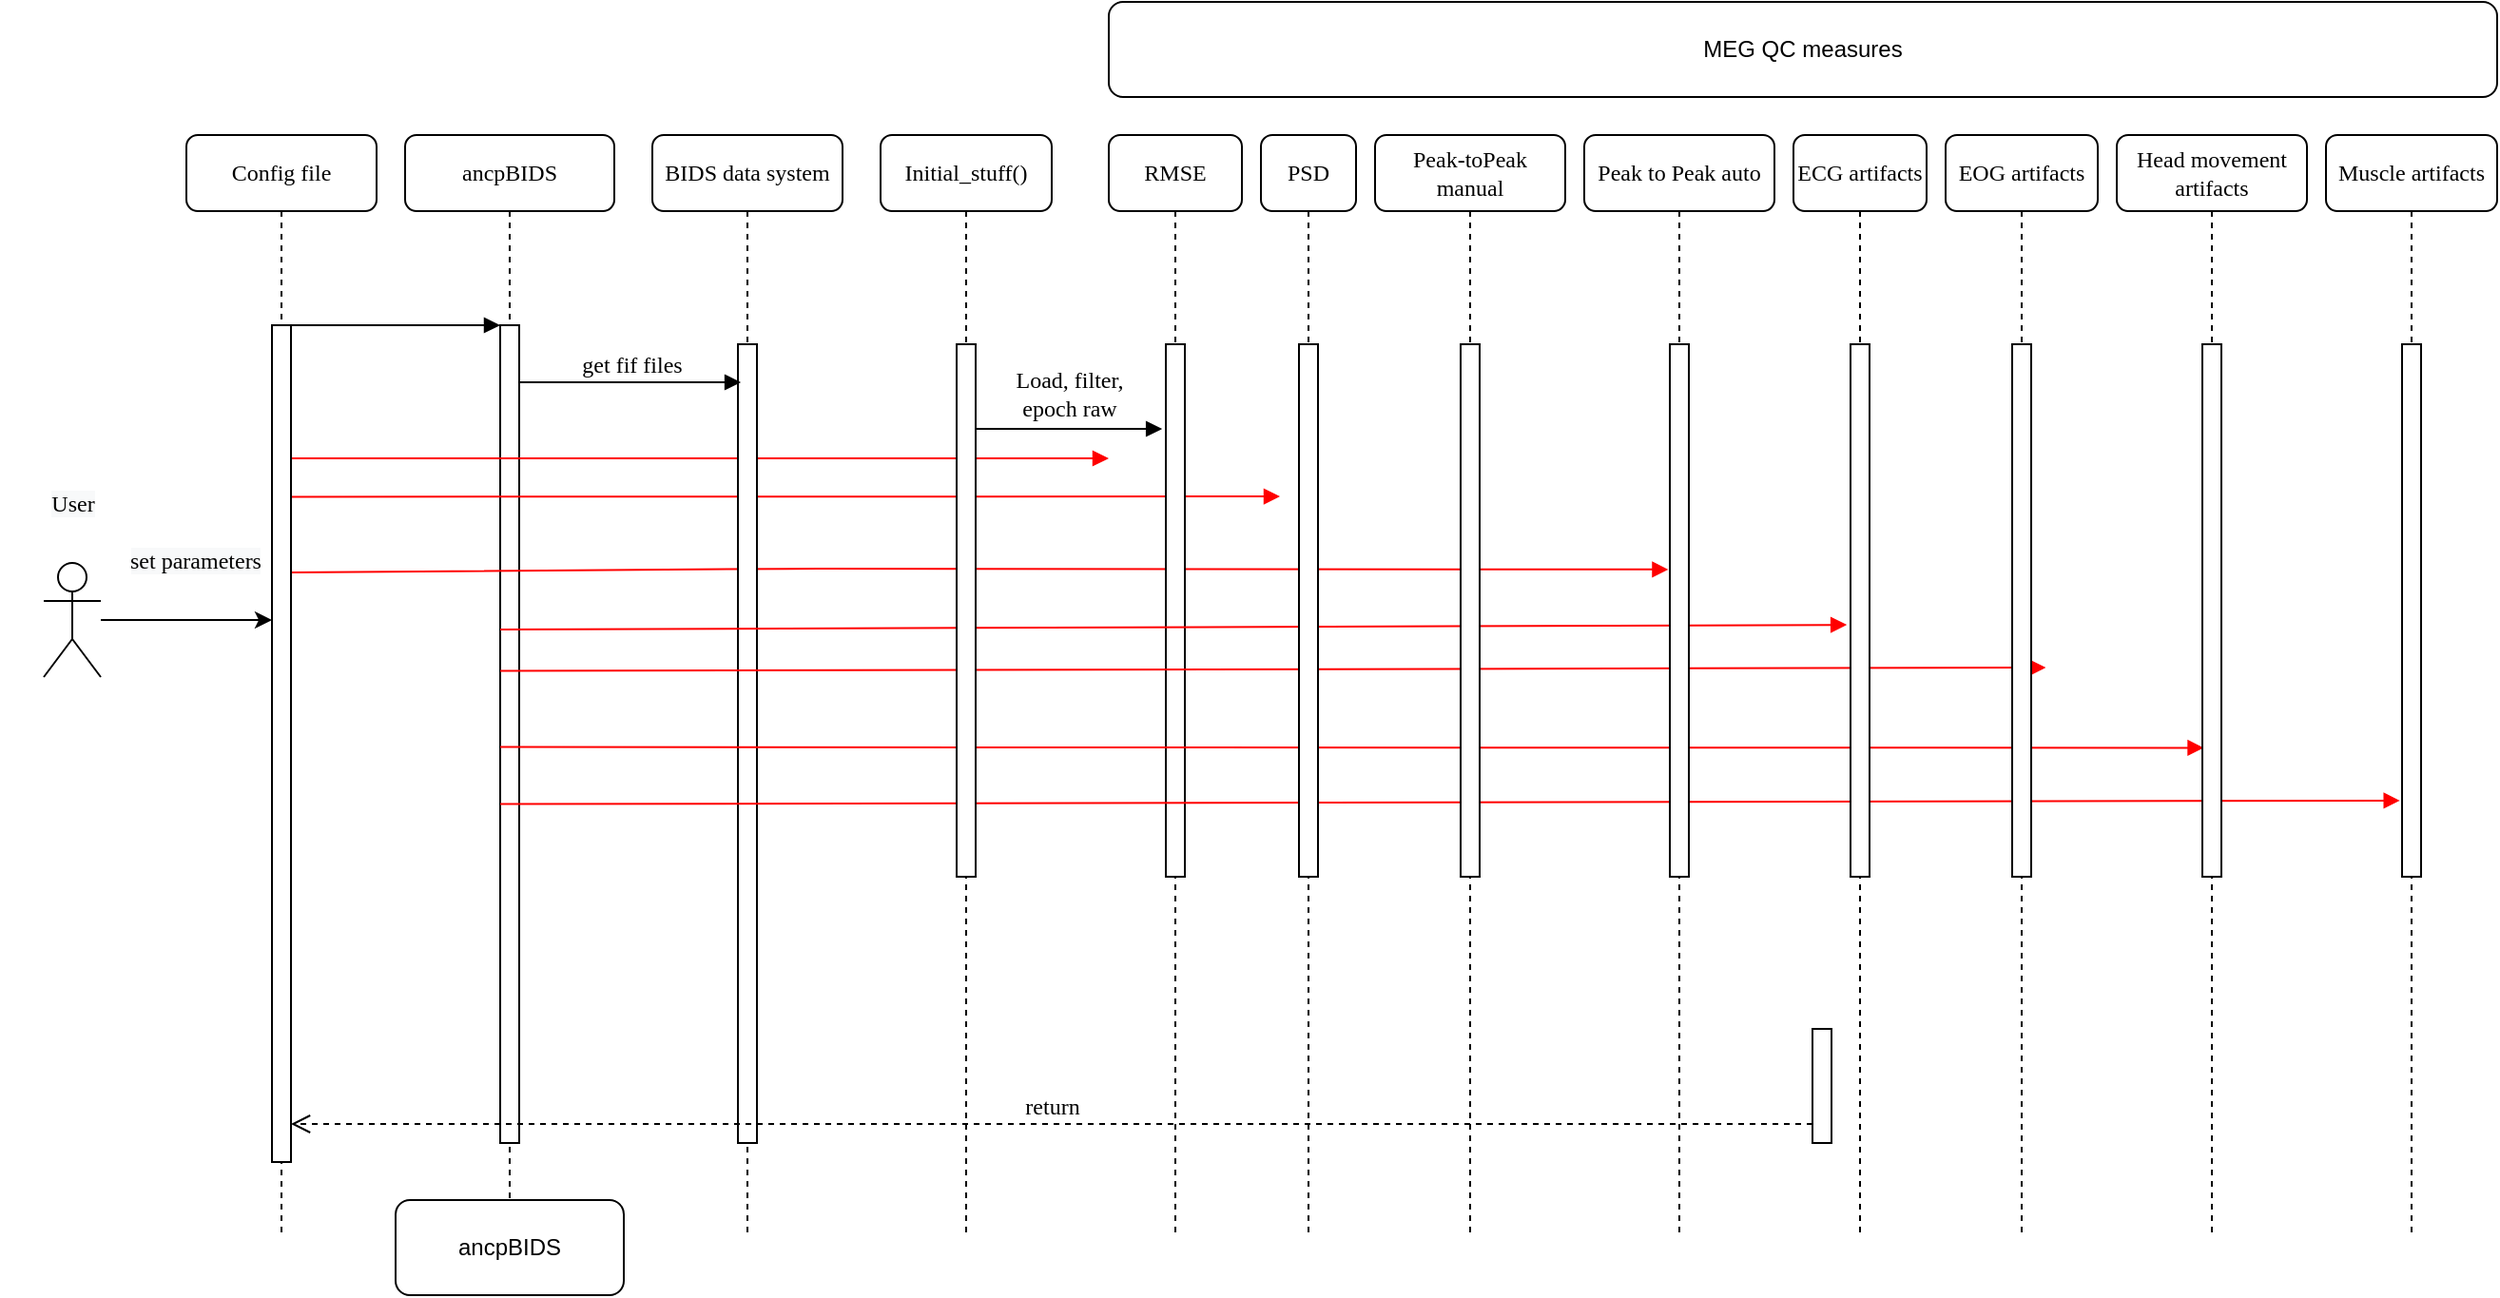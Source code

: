 <mxfile version="20.3.0" type="device"><diagram name="Page-1" id="13e1069c-82ec-6db2-03f1-153e76fe0fe0"><mxGraphModel dx="2655" dy="1034" grid="1" gridSize="10" guides="1" tooltips="1" connect="1" arrows="1" fold="1" page="0" pageScale="1" pageWidth="1100" pageHeight="850" background="none" math="0" shadow="0"><root><mxCell id="0"/><mxCell id="1" parent="0"/><mxCell id="7baba1c4bc27f4b0-2" value="ancpBIDS" style="shape=umlLifeline;perimeter=lifelinePerimeter;whiteSpace=wrap;html=1;container=1;collapsible=0;recursiveResize=0;outlineConnect=0;rounded=1;shadow=0;comic=0;labelBackgroundColor=none;strokeWidth=1;fontFamily=Verdana;fontSize=12;align=center;" parent="1" vertex="1"><mxGeometry x="-950" y="130" width="110" height="600" as="geometry"/></mxCell><mxCell id="7baba1c4bc27f4b0-10" value="" style="html=1;points=[];perimeter=orthogonalPerimeter;rounded=0;shadow=0;comic=0;labelBackgroundColor=none;strokeWidth=1;fontFamily=Verdana;fontSize=12;align=center;" parent="7baba1c4bc27f4b0-2" vertex="1"><mxGeometry x="50" y="100" width="10" height="430" as="geometry"/></mxCell><mxCell id="UKUvKH_YLJrcoMFSt9em-2" value="ancpBIDS" style="rounded=1;whiteSpace=wrap;html=1;" vertex="1" parent="7baba1c4bc27f4b0-2"><mxGeometry x="-5" y="560" width="120" height="50" as="geometry"/></mxCell><mxCell id="UKUvKH_YLJrcoMFSt9em-32" value="" style="html=1;verticalAlign=bottom;endArrow=block;entryX=0;entryY=0;labelBackgroundColor=none;fontFamily=Verdana;fontSize=12;strokeColor=#FF0000;" edge="1" parent="7baba1c4bc27f4b0-2"><mxGeometry relative="1" as="geometry"><mxPoint x="-60" y="170.0" as="sourcePoint"/><mxPoint x="370" y="170.0" as="targetPoint"/></mxGeometry></mxCell><mxCell id="7baba1c4bc27f4b0-3" value="BIDS data system" style="shape=umlLifeline;perimeter=lifelinePerimeter;whiteSpace=wrap;html=1;container=1;collapsible=0;recursiveResize=0;outlineConnect=0;rounded=1;shadow=0;comic=0;labelBackgroundColor=none;strokeWidth=1;fontFamily=Verdana;fontSize=12;align=center;" parent="1" vertex="1"><mxGeometry x="-820" y="130" width="100" height="580" as="geometry"/></mxCell><mxCell id="UKUvKH_YLJrcoMFSt9em-33" value="" style="html=1;verticalAlign=bottom;endArrow=block;labelBackgroundColor=none;fontFamily=Verdana;fontSize=12;strokeColor=#FF0000;" edge="1" parent="7baba1c4bc27f4b0-3"><mxGeometry relative="1" as="geometry"><mxPoint x="-190" y="190.23" as="sourcePoint"/><mxPoint x="330" y="190" as="targetPoint"/></mxGeometry></mxCell><mxCell id="UKUvKH_YLJrcoMFSt9em-35" value="" style="html=1;verticalAlign=bottom;endArrow=block;labelBackgroundColor=none;fontFamily=Verdana;fontSize=12;entryX=-0.077;entryY=0.423;entryDx=0;entryDy=0;entryPerimeter=0;strokeColor=#FF0000;" edge="1" parent="7baba1c4bc27f4b0-3" target="UKUvKH_YLJrcoMFSt9em-15"><mxGeometry relative="1" as="geometry"><mxPoint x="-190" y="230.0" as="sourcePoint"/><mxPoint x="240" y="230.0" as="targetPoint"/><Array as="points"><mxPoint x="80" y="228"/></Array></mxGeometry></mxCell><mxCell id="7baba1c4bc27f4b0-13" value="" style="html=1;points=[];perimeter=orthogonalPerimeter;rounded=0;shadow=0;comic=0;labelBackgroundColor=none;strokeWidth=1;fontFamily=Verdana;fontSize=12;align=center;" parent="7baba1c4bc27f4b0-3" vertex="1"><mxGeometry x="45" y="110" width="10" height="420" as="geometry"/></mxCell><mxCell id="7baba1c4bc27f4b0-8" value="Config file" style="shape=umlLifeline;perimeter=lifelinePerimeter;whiteSpace=wrap;html=1;container=1;collapsible=0;recursiveResize=0;outlineConnect=0;rounded=1;shadow=0;comic=0;labelBackgroundColor=none;strokeWidth=1;fontFamily=Verdana;fontSize=12;align=center;" parent="1" vertex="1"><mxGeometry x="-1065" y="130" width="100" height="580" as="geometry"/></mxCell><mxCell id="7baba1c4bc27f4b0-4" value="RMSE" style="shape=umlLifeline;perimeter=lifelinePerimeter;whiteSpace=wrap;html=1;container=1;collapsible=0;recursiveResize=0;outlineConnect=0;rounded=1;shadow=0;comic=0;labelBackgroundColor=none;strokeWidth=1;fontFamily=Verdana;fontSize=12;align=center;" parent="1" vertex="1"><mxGeometry x="-580" y="130" width="70" height="580" as="geometry"/></mxCell><mxCell id="7baba1c4bc27f4b0-16" value="" style="html=1;points=[];perimeter=orthogonalPerimeter;rounded=0;shadow=0;comic=0;labelBackgroundColor=none;strokeWidth=1;fontFamily=Verdana;fontSize=12;align=center;" parent="7baba1c4bc27f4b0-4" vertex="1"><mxGeometry x="30" y="110" width="10" height="280" as="geometry"/></mxCell><mxCell id="UKUvKH_YLJrcoMFSt9em-36" value="" style="html=1;verticalAlign=bottom;endArrow=block;labelBackgroundColor=none;fontFamily=Verdana;fontSize=12;strokeColor=#FF0000;entryX=-0.192;entryY=0.527;entryDx=0;entryDy=0;entryPerimeter=0;" edge="1" parent="7baba1c4bc27f4b0-4" target="UKUvKH_YLJrcoMFSt9em-31"><mxGeometry relative="1" as="geometry"><mxPoint x="-320" y="260.0" as="sourcePoint"/><mxPoint x="110" y="260.0" as="targetPoint"/></mxGeometry></mxCell><mxCell id="UKUvKH_YLJrcoMFSt9em-40" value="" style="html=1;verticalAlign=bottom;endArrow=block;labelBackgroundColor=none;fontFamily=Verdana;fontSize=12;entryX=0.077;entryY=0.758;entryDx=0;entryDy=0;entryPerimeter=0;strokeColor=#FF0000;" edge="1" parent="7baba1c4bc27f4b0-4" target="UKUvKH_YLJrcoMFSt9em-24"><mxGeometry relative="1" as="geometry"><mxPoint x="-320" y="321.79" as="sourcePoint"/><mxPoint x="492.693" y="320.0" as="targetPoint"/><Array as="points"><mxPoint x="-20" y="322"/></Array></mxGeometry></mxCell><mxCell id="UKUvKH_YLJrcoMFSt9em-41" value="" style="html=1;verticalAlign=bottom;endArrow=block;labelBackgroundColor=none;fontFamily=Verdana;fontSize=12;entryX=-0.115;entryY=0.857;entryDx=0;entryDy=0;entryPerimeter=0;strokeColor=#FF0000;" edge="1" parent="7baba1c4bc27f4b0-4" target="UKUvKH_YLJrcoMFSt9em-26"><mxGeometry relative="1" as="geometry"><mxPoint x="-320" y="351.79" as="sourcePoint"/><mxPoint x="492.693" y="350.0" as="targetPoint"/></mxGeometry></mxCell><mxCell id="UKUvKH_YLJrcoMFSt9em-37" value="" style="html=1;verticalAlign=bottom;endArrow=block;entryX=0.011;entryY=0.623;labelBackgroundColor=none;fontFamily=Verdana;fontSize=12;entryDx=0;entryDy=0;entryPerimeter=0;strokeColor=#FF0000;" edge="1" parent="7baba1c4bc27f4b0-4"><mxGeometry relative="1" as="geometry"><mxPoint x="-320" y="281.79" as="sourcePoint"/><mxPoint x="492.693" y="280.0" as="targetPoint"/></mxGeometry></mxCell><mxCell id="7baba1c4bc27f4b0-5" value="PSD" style="shape=umlLifeline;perimeter=lifelinePerimeter;whiteSpace=wrap;html=1;container=1;collapsible=0;recursiveResize=0;outlineConnect=0;rounded=1;shadow=0;comic=0;labelBackgroundColor=none;strokeWidth=1;fontFamily=Verdana;fontSize=12;align=center;" parent="1" vertex="1"><mxGeometry x="-500" y="130" width="50" height="580" as="geometry"/></mxCell><mxCell id="UKUvKH_YLJrcoMFSt9em-14" value="" style="html=1;points=[];perimeter=orthogonalPerimeter;rounded=0;shadow=0;comic=0;labelBackgroundColor=none;strokeWidth=1;fontFamily=Verdana;fontSize=12;align=center;" vertex="1" parent="7baba1c4bc27f4b0-5"><mxGeometry x="20" y="110" width="10" height="280" as="geometry"/></mxCell><mxCell id="7baba1c4bc27f4b0-7" value="Peak to Peak auto" style="shape=umlLifeline;perimeter=lifelinePerimeter;whiteSpace=wrap;html=1;container=1;collapsible=0;recursiveResize=0;outlineConnect=0;rounded=1;shadow=0;comic=0;labelBackgroundColor=none;strokeWidth=1;fontFamily=Verdana;fontSize=12;align=center;" parent="1" vertex="1"><mxGeometry x="-330" y="130" width="100" height="580" as="geometry"/></mxCell><mxCell id="UKUvKH_YLJrcoMFSt9em-15" value="" style="html=1;points=[];perimeter=orthogonalPerimeter;rounded=0;shadow=0;comic=0;labelBackgroundColor=none;strokeWidth=1;fontFamily=Verdana;fontSize=12;align=center;" vertex="1" parent="7baba1c4bc27f4b0-7"><mxGeometry x="45" y="110" width="10" height="280" as="geometry"/></mxCell><mxCell id="7baba1c4bc27f4b0-6" value="Peak-toPeak manual" style="shape=umlLifeline;perimeter=lifelinePerimeter;whiteSpace=wrap;html=1;container=1;collapsible=0;recursiveResize=0;outlineConnect=0;rounded=1;shadow=0;comic=0;labelBackgroundColor=none;strokeWidth=1;fontFamily=Verdana;fontSize=12;align=center;" parent="1" vertex="1"><mxGeometry x="-440" y="130" width="100" height="580" as="geometry"/></mxCell><mxCell id="7baba1c4bc27f4b0-19" value="" style="html=1;points=[];perimeter=orthogonalPerimeter;rounded=0;shadow=0;comic=0;labelBackgroundColor=none;strokeWidth=1;fontFamily=Verdana;fontSize=12;align=center;" parent="7baba1c4bc27f4b0-6" vertex="1"><mxGeometry x="45" y="110" width="10" height="280" as="geometry"/></mxCell><mxCell id="7baba1c4bc27f4b0-28" value="" style="html=1;points=[];perimeter=orthogonalPerimeter;rounded=0;shadow=0;comic=0;labelBackgroundColor=none;strokeWidth=1;fontFamily=Verdana;fontSize=12;align=center;" parent="1" vertex="1"><mxGeometry x="-210" y="600" width="10" height="60" as="geometry"/></mxCell><mxCell id="7baba1c4bc27f4b0-30" value="return" style="html=1;verticalAlign=bottom;endArrow=open;dashed=1;endSize=8;labelBackgroundColor=none;fontFamily=Verdana;fontSize=12;edgeStyle=elbowEdgeStyle;elbow=vertical;" parent="1" source="7baba1c4bc27f4b0-28" target="7baba1c4bc27f4b0-9" edge="1"><mxGeometry relative="1" as="geometry"><mxPoint x="-280" y="676" as="targetPoint"/><Array as="points"><mxPoint x="-510" y="650"/></Array></mxGeometry></mxCell><mxCell id="7baba1c4bc27f4b0-11" value="" style="html=1;verticalAlign=bottom;endArrow=block;entryX=0;entryY=0;labelBackgroundColor=none;fontFamily=Verdana;fontSize=12;edgeStyle=elbowEdgeStyle;elbow=vertical;" parent="1" source="7baba1c4bc27f4b0-9" target="7baba1c4bc27f4b0-10" edge="1"><mxGeometry relative="1" as="geometry"><mxPoint x="-860" y="240" as="sourcePoint"/></mxGeometry></mxCell><mxCell id="7baba1c4bc27f4b0-14" value="get fif files" style="html=1;verticalAlign=bottom;endArrow=block;labelBackgroundColor=none;fontFamily=Verdana;fontSize=12;edgeStyle=elbowEdgeStyle;elbow=vertical;entryX=0.154;entryY=0.047;entryDx=0;entryDy=0;entryPerimeter=0;" parent="1" source="7baba1c4bc27f4b0-10" target="7baba1c4bc27f4b0-13" edge="1"><mxGeometry relative="1" as="geometry"><mxPoint x="-710" y="250" as="sourcePoint"/><mxPoint x="-781" y="260" as="targetPoint"/><Array as="points"><mxPoint x="-840" y="260"/></Array></mxGeometry></mxCell><mxCell id="UKUvKH_YLJrcoMFSt9em-1" value="" style="shape=umlActor;verticalLabelPosition=bottom;verticalAlign=top;html=1;outlineConnect=0;" vertex="1" parent="1"><mxGeometry x="-1140" y="355" width="30" height="60" as="geometry"/></mxCell><mxCell id="UKUvKH_YLJrcoMFSt9em-3" value="" style="endArrow=classic;html=1;rounded=0;" edge="1" parent="1" source="UKUvKH_YLJrcoMFSt9em-1"><mxGeometry width="50" height="50" relative="1" as="geometry"><mxPoint x="-620" y="430" as="sourcePoint"/><mxPoint x="-1020" y="385" as="targetPoint"/></mxGeometry></mxCell><mxCell id="UKUvKH_YLJrcoMFSt9em-4" value="&lt;span style=&quot;color: rgb(0, 0, 0); font-family: Verdana; font-size: 12px; font-style: normal; font-variant-ligatures: normal; font-variant-caps: normal; font-weight: 400; letter-spacing: normal; orphans: 2; text-indent: 0px; text-transform: none; widows: 2; word-spacing: 0px; -webkit-text-stroke-width: 0px; background-color: rgb(248, 249, 250); text-decoration-thickness: initial; text-decoration-style: initial; text-decoration-color: initial; float: none; display: inline !important;&quot;&gt;set parameters&lt;/span&gt;" style="text;whiteSpace=wrap;html=1;align=center;" vertex="1" parent="1"><mxGeometry x="-1100" y="340" width="80" height="40" as="geometry"/></mxCell><mxCell id="UKUvKH_YLJrcoMFSt9em-11" value="MEG QC measures" style="rounded=1;whiteSpace=wrap;html=1;" vertex="1" parent="1"><mxGeometry x="-580" y="60" width="730" height="50" as="geometry"/></mxCell><mxCell id="UKUvKH_YLJrcoMFSt9em-10" value="&lt;span style=&quot;color: rgb(0, 0, 0); font-family: Verdana; font-size: 12px; font-style: normal; font-variant-ligatures: normal; font-variant-caps: normal; font-weight: 400; letter-spacing: normal; orphans: 2; text-indent: 0px; text-transform: none; widows: 2; word-spacing: 0px; -webkit-text-stroke-width: 0px; background-color: rgb(248, 249, 250); text-decoration-thickness: initial; text-decoration-style: initial; text-decoration-color: initial; float: none; display: inline !important;&quot;&gt;User&lt;/span&gt;" style="text;whiteSpace=wrap;html=1;align=center;" vertex="1" parent="1"><mxGeometry x="-1162.5" y="310" width="75" height="30" as="geometry"/></mxCell><mxCell id="UKUvKH_YLJrcoMFSt9em-23" value="Head movement artifacts" style="shape=umlLifeline;perimeter=lifelinePerimeter;whiteSpace=wrap;html=1;container=1;collapsible=0;recursiveResize=0;outlineConnect=0;rounded=1;shadow=0;comic=0;labelBackgroundColor=none;strokeWidth=1;fontFamily=Verdana;fontSize=12;align=center;" vertex="1" parent="1"><mxGeometry x="-50" y="130" width="100" height="580" as="geometry"/></mxCell><mxCell id="UKUvKH_YLJrcoMFSt9em-24" value="" style="html=1;points=[];perimeter=orthogonalPerimeter;rounded=0;shadow=0;comic=0;labelBackgroundColor=none;strokeWidth=1;fontFamily=Verdana;fontSize=12;align=center;" vertex="1" parent="UKUvKH_YLJrcoMFSt9em-23"><mxGeometry x="45" y="110" width="10" height="280" as="geometry"/></mxCell><mxCell id="UKUvKH_YLJrcoMFSt9em-25" value="Muscle artifacts" style="shape=umlLifeline;perimeter=lifelinePerimeter;whiteSpace=wrap;html=1;container=1;collapsible=0;recursiveResize=0;outlineConnect=0;rounded=1;shadow=0;comic=0;labelBackgroundColor=none;strokeWidth=1;fontFamily=Verdana;fontSize=12;align=center;" vertex="1" parent="1"><mxGeometry x="60" y="130" width="90" height="580" as="geometry"/></mxCell><mxCell id="UKUvKH_YLJrcoMFSt9em-26" value="" style="html=1;points=[];perimeter=orthogonalPerimeter;rounded=0;shadow=0;comic=0;labelBackgroundColor=none;strokeWidth=1;fontFamily=Verdana;fontSize=12;align=center;" vertex="1" parent="UKUvKH_YLJrcoMFSt9em-25"><mxGeometry x="40" y="110" width="10" height="280" as="geometry"/></mxCell><mxCell id="UKUvKH_YLJrcoMFSt9em-28" value="EOG artifacts" style="shape=umlLifeline;perimeter=lifelinePerimeter;whiteSpace=wrap;html=1;container=1;collapsible=0;recursiveResize=0;outlineConnect=0;rounded=1;shadow=0;comic=0;labelBackgroundColor=none;strokeWidth=1;fontFamily=Verdana;fontSize=12;align=center;" vertex="1" parent="1"><mxGeometry x="-140" y="130" width="80" height="580" as="geometry"/></mxCell><mxCell id="UKUvKH_YLJrcoMFSt9em-38" value="" style="html=1;points=[];perimeter=orthogonalPerimeter;rounded=0;shadow=0;comic=0;labelBackgroundColor=none;strokeWidth=1;fontFamily=Verdana;fontSize=12;align=center;" vertex="1" parent="UKUvKH_YLJrcoMFSt9em-28"><mxGeometry x="35" y="110" width="10" height="280" as="geometry"/></mxCell><mxCell id="UKUvKH_YLJrcoMFSt9em-30" value="ECG artifacts" style="shape=umlLifeline;perimeter=lifelinePerimeter;whiteSpace=wrap;html=1;container=1;collapsible=0;recursiveResize=0;outlineConnect=0;rounded=1;shadow=0;comic=0;labelBackgroundColor=none;strokeWidth=1;fontFamily=Verdana;fontSize=12;align=center;" vertex="1" parent="1"><mxGeometry x="-220" y="130" width="70" height="580" as="geometry"/></mxCell><mxCell id="UKUvKH_YLJrcoMFSt9em-31" value="" style="html=1;points=[];perimeter=orthogonalPerimeter;rounded=0;shadow=0;comic=0;labelBackgroundColor=none;strokeWidth=1;fontFamily=Verdana;fontSize=12;align=center;" vertex="1" parent="UKUvKH_YLJrcoMFSt9em-30"><mxGeometry x="30" y="110" width="10" height="280" as="geometry"/></mxCell><mxCell id="7baba1c4bc27f4b0-9" value="" style="html=1;points=[];perimeter=orthogonalPerimeter;rounded=0;shadow=0;comic=0;labelBackgroundColor=none;strokeWidth=1;fontFamily=Verdana;fontSize=12;align=center;" parent="1" vertex="1"><mxGeometry x="-1020" y="230" width="10" height="440" as="geometry"/></mxCell><mxCell id="UKUvKH_YLJrcoMFSt9em-44" value="Load, filter, &lt;br&gt;epoch raw" style="html=1;verticalAlign=bottom;endArrow=block;labelBackgroundColor=none;fontFamily=Verdana;fontSize=12;edgeStyle=elbowEdgeStyle;elbow=vertical;exitX=0.962;exitY=0.159;exitDx=0;exitDy=0;exitPerimeter=0;entryX=-0.192;entryY=0.159;entryDx=0;entryDy=0;entryPerimeter=0;" edge="1" parent="1" source="UKUvKH_YLJrcoMFSt9em-46" target="7baba1c4bc27f4b0-16"><mxGeometry x="0.001" y="2" relative="1" as="geometry"><mxPoint x="-760" y="280.615" as="sourcePoint"/><mxPoint x="-570" y="280" as="targetPoint"/><mxPoint as="offset"/></mxGeometry></mxCell><mxCell id="UKUvKH_YLJrcoMFSt9em-45" value="Initial_stuff()" style="shape=umlLifeline;perimeter=lifelinePerimeter;whiteSpace=wrap;html=1;container=1;collapsible=0;recursiveResize=0;outlineConnect=0;rounded=1;shadow=0;comic=0;labelBackgroundColor=none;strokeWidth=1;fontFamily=Verdana;fontSize=12;align=center;" vertex="1" parent="1"><mxGeometry x="-700" y="130" width="90" height="580" as="geometry"/></mxCell><mxCell id="UKUvKH_YLJrcoMFSt9em-46" value="" style="html=1;points=[];perimeter=orthogonalPerimeter;rounded=0;shadow=0;comic=0;labelBackgroundColor=none;strokeWidth=1;fontFamily=Verdana;fontSize=12;align=center;" vertex="1" parent="UKUvKH_YLJrcoMFSt9em-45"><mxGeometry x="40" y="110" width="10" height="280" as="geometry"/></mxCell></root></mxGraphModel></diagram></mxfile>